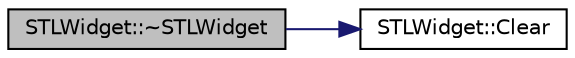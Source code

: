 digraph "STLWidget::~STLWidget"
{
 // LATEX_PDF_SIZE
  edge [fontname="Helvetica",fontsize="10",labelfontname="Helvetica",labelfontsize="10"];
  node [fontname="Helvetica",fontsize="10",shape=record];
  rankdir="LR";
  Node1 [label="STLWidget::~STLWidget",height=0.2,width=0.4,color="black", fillcolor="grey75", style="filled", fontcolor="black",tooltip=" "];
  Node1 -> Node2 [color="midnightblue",fontsize="10",style="solid"];
  Node2 [label="STLWidget::Clear",height=0.2,width=0.4,color="black", fillcolor="white", style="filled",URL="$class_s_t_l_widget.html#a3b660bb9da2d718d46bb7b9af52ab1f4",tooltip="Clear all fields."];
}
